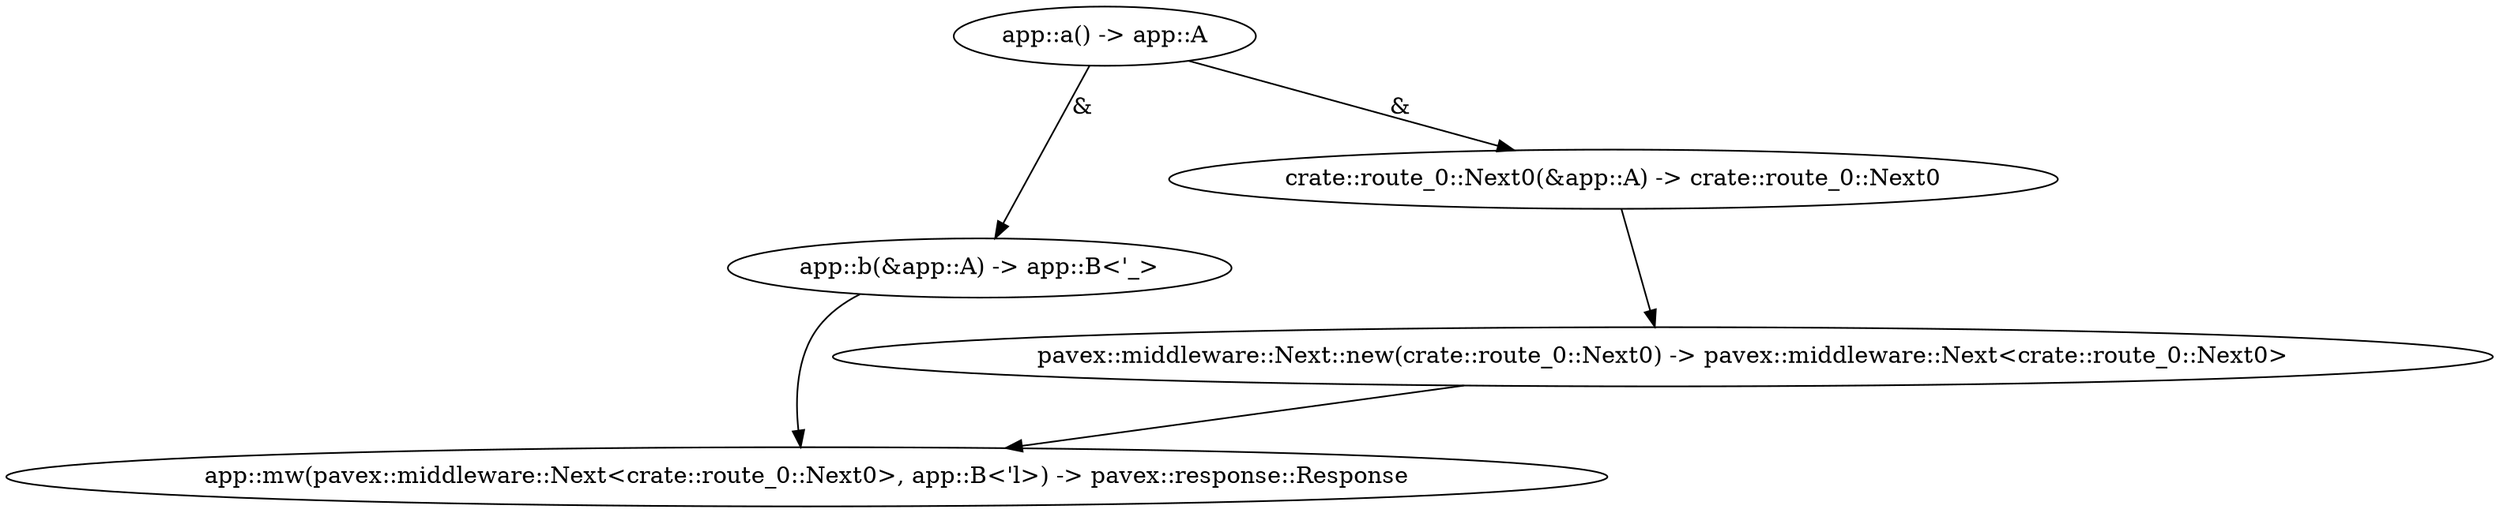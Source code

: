 digraph "GET /home - 0" {
    0 [ label = "app::mw(pavex::middleware::Next<crate::route_0::Next0>, app::B<'l>) -> pavex::response::Response"]
    1 [ label = "app::b(&app::A) -> app::B<'_>"]
    2 [ label = "app::a() -> app::A"]
    3 [ label = "pavex::middleware::Next::new(crate::route_0::Next0) -> pavex::middleware::Next<crate::route_0::Next0>"]
    4 [ label = "crate::route_0::Next0(&app::A) -> crate::route_0::Next0"]
    1 -> 0 [ ]
    2 -> 1 [ label = "&"]
    3 -> 0 [ ]
    4 -> 3 [ ]
    2 -> 4 [ label = "&"]
}

digraph "GET /home - 1" {
    0 [ label = "app::handler(&app::A) -> pavex::response::Response"]
    2 [ label = "<pavex::response::Response as pavex::response::IntoResponse>::into_response(pavex::response::Response) -> pavex::response::Response"]
    3 [ label = "&app::A"]
    0 -> 2 [ ]
    3 -> 0 [ ]
}

digraph app_state {
    0 [ label = "crate::ApplicationState() -> crate::ApplicationState"]
}